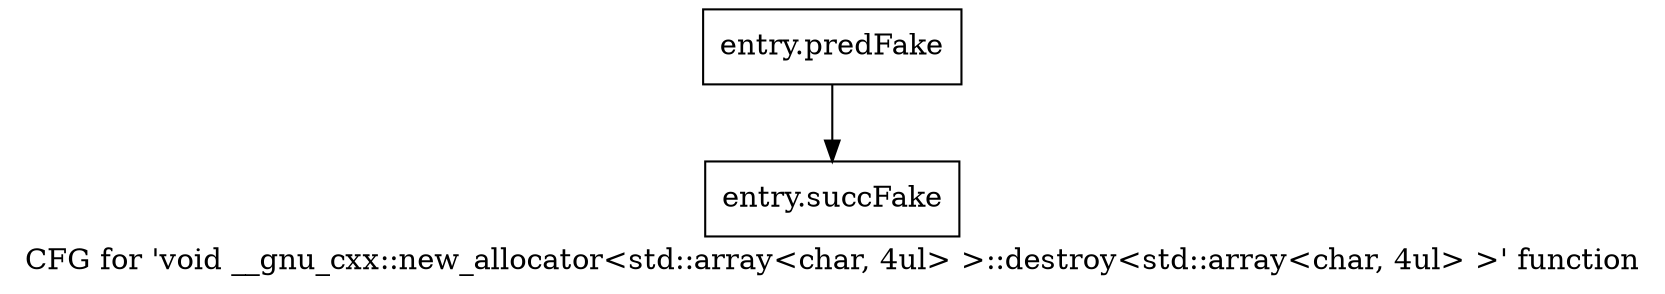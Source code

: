 digraph "CFG for 'void __gnu_cxx::new_allocator\<std::array\<char, 4ul\> \>::destroy\<std::array\<char, 4ul\> \>' function" {
	label="CFG for 'void __gnu_cxx::new_allocator\<std::array\<char, 4ul\> \>::destroy\<std::array\<char, 4ul\> \>' function";

	Node0x4a31730 [shape=record,filename="",linenumber="",label="{entry.predFake}"];
	Node0x4a31730 -> Node0x4aa72a0[ callList="" memoryops="" filename="/tools/Xilinx/Vitis_HLS/2022.1/tps/lnx64/gcc-8.3.0/lib/gcc/x86_64-pc-linux-gnu/8.3.0/../../../../include/c++/8.3.0/ext/new_allocator.h" execusionnum="12"];
	Node0x4aa72a0 [shape=record,filename="/tools/Xilinx/Vitis_HLS/2022.1/tps/lnx64/gcc-8.3.0/lib/gcc/x86_64-pc-linux-gnu/8.3.0/../../../../include/c++/8.3.0/ext/new_allocator.h",linenumber="140",label="{entry.succFake}"];
}
